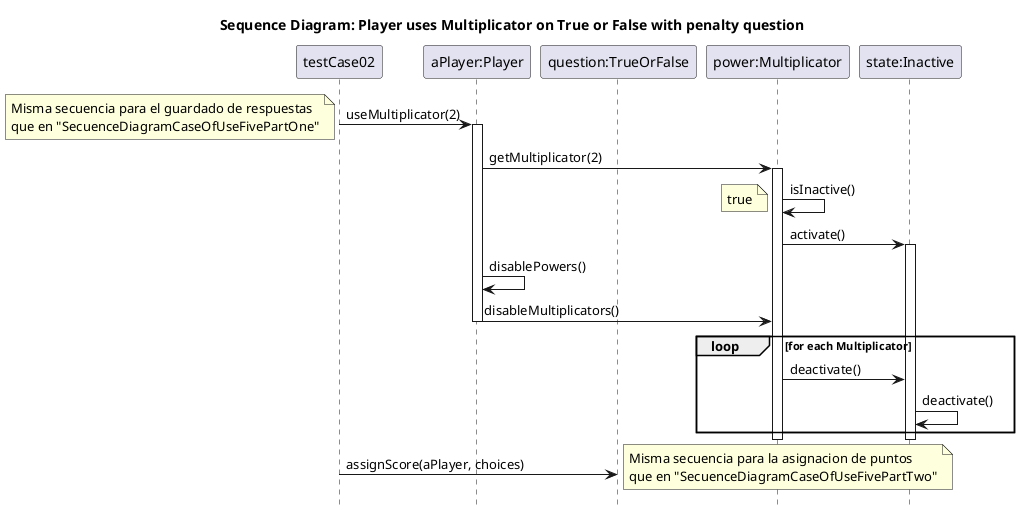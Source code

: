 Jugador activa el poder multiplicator en 
una pregunta de verdadero o falso con penalidad

@startuml Diag rama de Secuencia
title Sequence Diagram: Player uses Multiplicator on True or False with penalty question


hide footbox

participant "testCase02" as actor
participant "aPlayer:Player" as player
participant "question:TrueOrFalse" as question
participant "power:Multiplicator" as power
participant "state:Inactive" as state




actor -> player: useMultiplicator(2)
note left
    Misma secuencia para el guardado de respuestas 
    que en "SecuenceDiagramCaseOfUseFivePartOne"
end note
activate player
player -> power: getMultiplicator(2)
activate power
power -> power: isInactive()
note left: true
power -> state: activate()
activate state

player -> player: disablePowers()
player -> power: disableMultiplicators()
deactivate player
loop for each Multiplicator
power -> state: deactivate()
state -> state: deactivate()
end loop
deactivate power
deactivate state
actor -> question: assignScore(aPlayer, choices)
note right
    Misma secuencia para la asignacion de puntos
    que en "SecuenceDiagramCaseOfUseFivePartTwo"
end note


@enduml